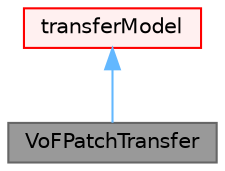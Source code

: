 digraph "VoFPatchTransfer"
{
 // LATEX_PDF_SIZE
  bgcolor="transparent";
  edge [fontname=Helvetica,fontsize=10,labelfontname=Helvetica,labelfontsize=10];
  node [fontname=Helvetica,fontsize=10,shape=box,height=0.2,width=0.4];
  Node1 [id="Node000001",label="VoFPatchTransfer",height=0.2,width=0.4,color="gray40", fillcolor="grey60", style="filled", fontcolor="black",tooltip="Transfer mass between the film and the VoF in the continuous phase."];
  Node2 -> Node1 [id="edge1_Node000001_Node000002",dir="back",color="steelblue1",style="solid",tooltip=" "];
  Node2 [id="Node000002",label="transferModel",height=0.2,width=0.4,color="red", fillcolor="#FFF0F0", style="filled",URL="$classFoam_1_1regionModels_1_1surfaceFilmModels_1_1transferModel.html",tooltip="Base class for film transfer models, handling mass transfer between the film and the continuous phase..."];
}
